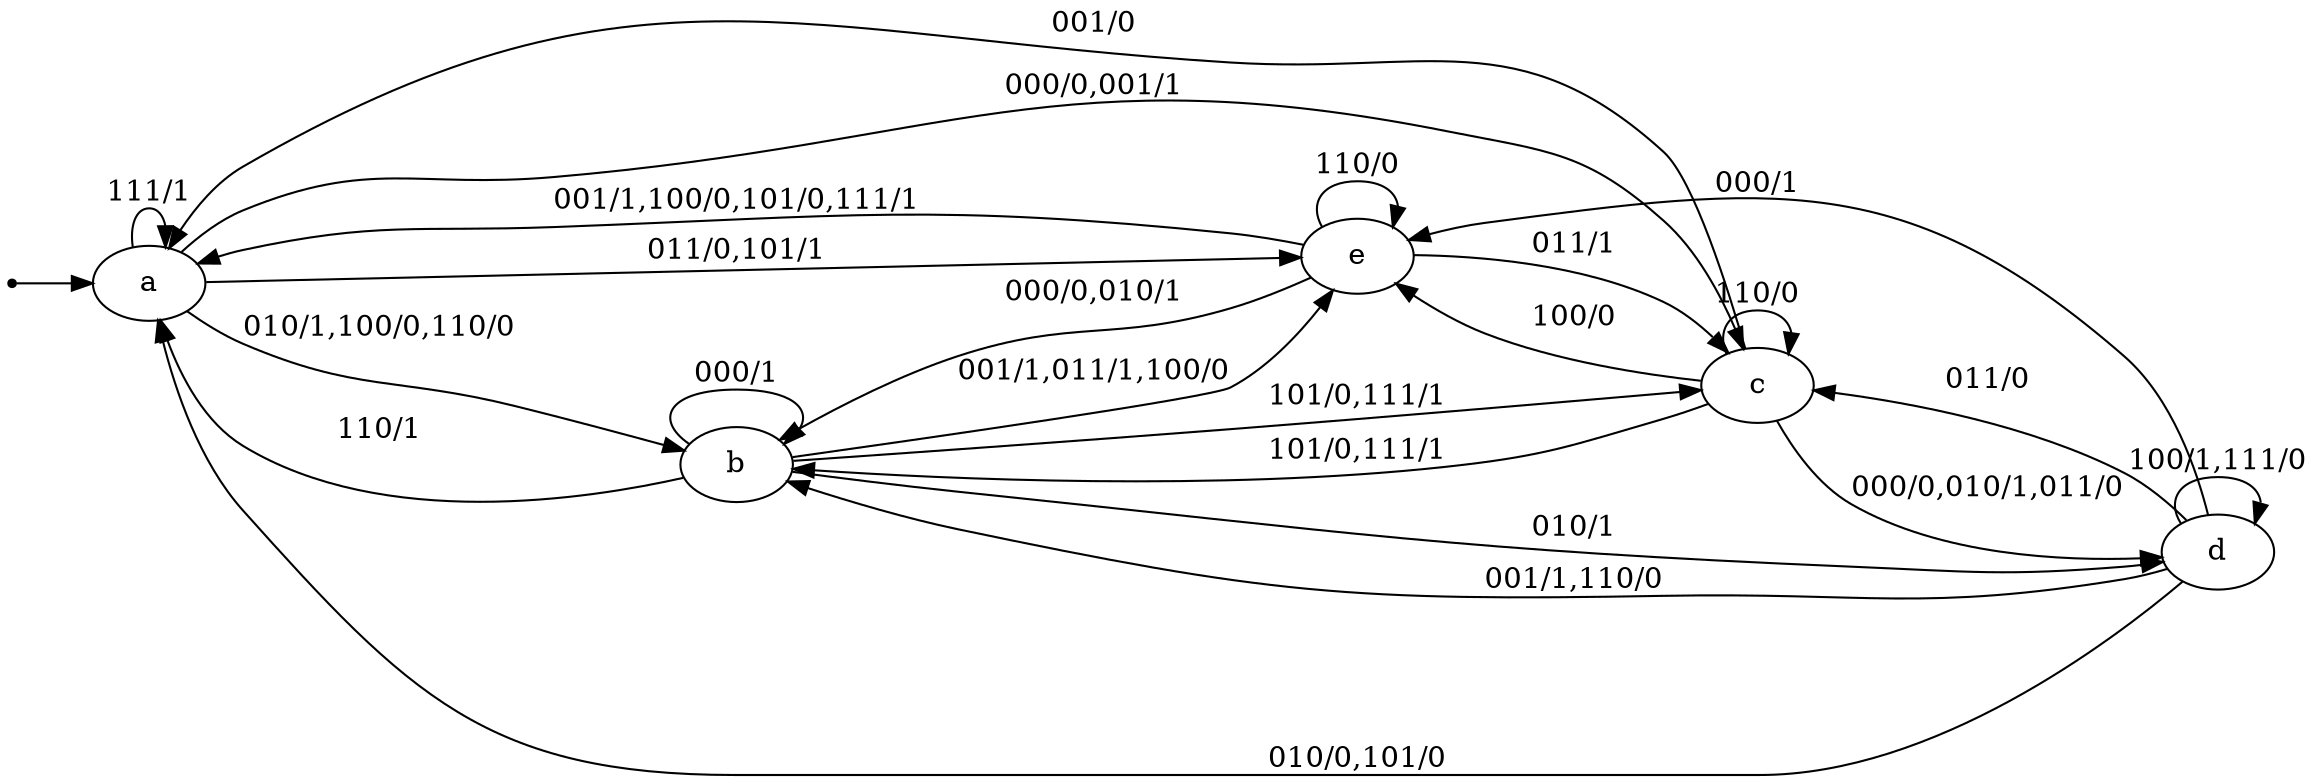 digraph STG {
	rankdir=LR;

	INIT [shape=point];
	a [label="a"];
	b [label="b"];
	c [label="c"];
	d [label="d"];
	e [label="e"];

	INIT -> a;
	a -> c [label="000/0,001/1"];
	a -> b [label="010/1,100/0,110/0"];
	a -> e [label="011/0,101/1"];
	a -> a [label="111/1"];
	b -> b [label="000/1"];
	b -> e [label="001/1,011/1,100/0"];
	b -> d [label="010/1"];
	b -> c [label="101/0,111/1"];
	b -> a [label="110/1"];
	c -> d [label="000/0,010/1,011/0"];
	c -> a [label="001/0"];
	c -> e [label="100/0"];
	c -> b [label="101/0,111/1"];
	c -> c [label="110/0"];
	d -> e [label="000/1"];
	d -> b [label="001/1,110/0"];
	d -> a [label="010/0,101/0"];
	d -> c [label="011/0"];
	d -> d [label="100/1,111/0"];
	e -> b [label="000/0,010/1"];
	e -> a [label="001/1,100/0,101/0,111/1"];
	e -> c [label="011/1"];
	e -> e [label="110/0"];
}
